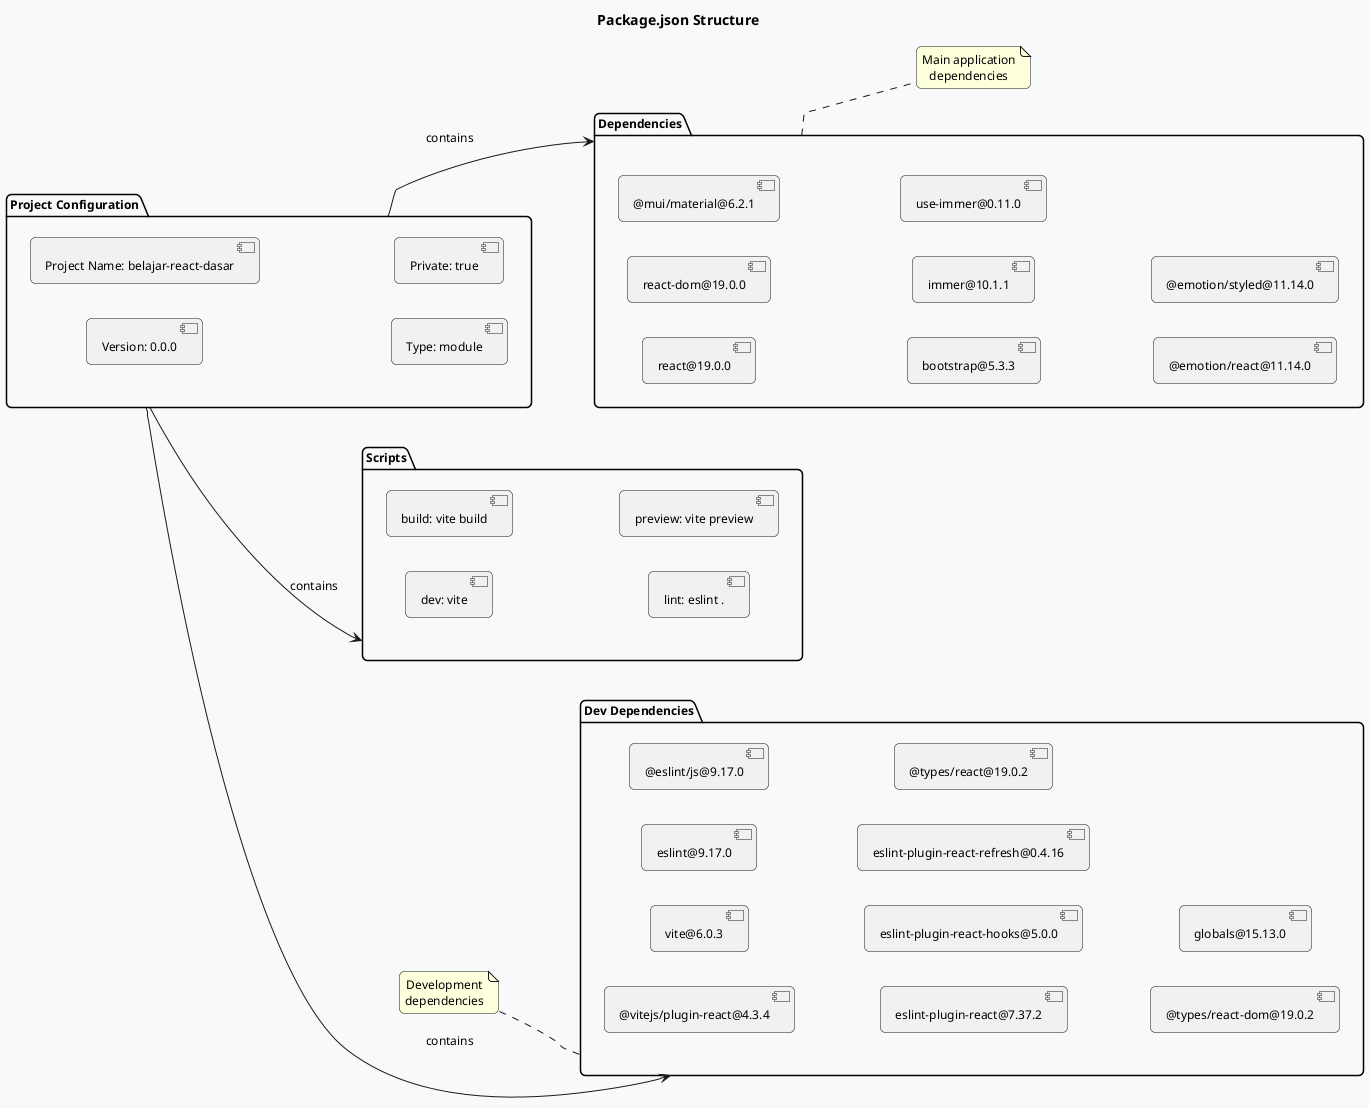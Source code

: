 @startuml package.json Flowchart
left to right direction
skinparam backgroundColor #f8f9fa
skinparam defaultFontName Arial
skinparam defaultFontSize 12
skinparam defaultTextAlignment center
skinparam roundcorner 10
skinparam shadowing false

title Package.json Structure

package "Project Configuration" as config {
  [Project Name: belajar-react-dasar]
  [Version: 0.0.0]
  [Type: module]
  [Private: true]
}

package "Scripts" as scripts {
  [dev: vite]
  [build: vite build]
  [lint: eslint .]
  [preview: vite preview]
}

package "Dependencies" as deps {
  [react@19.0.0]
  [react-dom@19.0.0]
  [@mui/material@6.2.1]
  [bootstrap@5.3.3]
  [immer@10.1.1]
  [use-immer@0.11.0]
  [@emotion/react@11.14.0]
  [@emotion/styled@11.14.0]
}

package "Dev Dependencies" as devDeps {
  [@vitejs/plugin-react@4.3.4]
  [vite@6.0.3]
  [eslint@9.17.0]
  [@eslint/js@9.17.0]
  [eslint-plugin-react@7.37.2]
  [eslint-plugin-react-hooks@5.0.0]
  [eslint-plugin-react-refresh@0.4.16]
  [@types/react@19.0.2]
  [@types/react-dom@19.0.2]
  [globals@15.13.0]
}

config --> scripts : contains
config --> deps : contains
config --> devDeps : contains

note right of deps
  Main application
  dependencies
end note

note left of devDeps
  Development
  dependencies
end note

@enduml